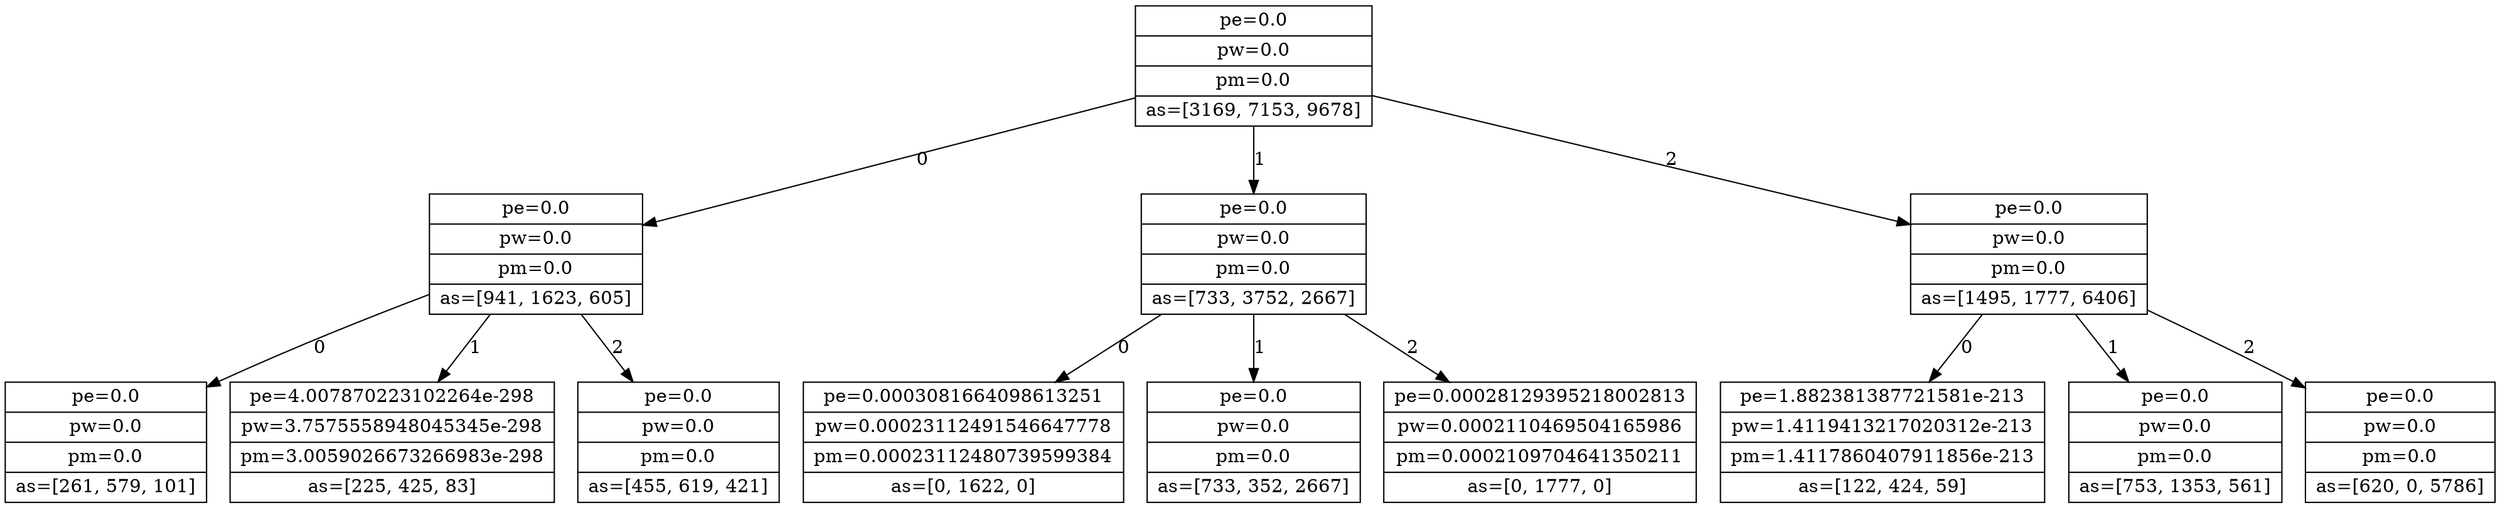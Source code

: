 digraph nodes {
	node [shape=record];
	name0 [label="{pe=0.0 | pw=0.0 | pm=0.0 | as=[3169, 7153, 9678]}"];
	name1 [label="{pe=0.0 | pw=0.0 | pm=0.0 | as=[941, 1623, 605]}"];
	name2 [label="{pe=0.0 | pw=0.0 | pm=0.0 | as=[261, 579, 101]}"];
	name1 -> name2 [label=0];
	name3 [label="{pe=4.007870223102264e-298 | pw=3.7575558948045345e-298 | pm=3.0059026673266983e-298 | as=[225, 425, 83]}"];
	name1 -> name3 [label=1];
	name4 [label="{pe=0.0 | pw=0.0 | pm=0.0 | as=[455, 619, 421]}"];
	name1 -> name4 [label=2];
	name0 -> name1 [label=0];
	name5 [label="{pe=0.0 | pw=0.0 | pm=0.0 | as=[733, 3752, 2667]}"];
	name6 [label="{pe=0.0003081664098613251 | pw=0.00023112491546647778 | pm=0.00023112480739599384 | as=[0, 1622, 0]}"];
	name5 -> name6 [label=0];
	name7 [label="{pe=0.0 | pw=0.0 | pm=0.0 | as=[733, 352, 2667]}"];
	name5 -> name7 [label=1];
	name8 [label="{pe=0.00028129395218002813 | pw=0.0002110469504165986 | pm=0.0002109704641350211 | as=[0, 1777, 0]}"];
	name5 -> name8 [label=2];
	name0 -> name5 [label=1];
	name9 [label="{pe=0.0 | pw=0.0 | pm=0.0 | as=[1495, 1777, 6406]}"];
	name10 [label="{pe=1.882381387721581e-213 | pw=1.4119413217020312e-213 | pm=1.4117860407911856e-213 | as=[122, 424, 59]}"];
	name9 -> name10 [label=0];
	name11 [label="{pe=0.0 | pw=0.0 | pm=0.0 | as=[753, 1353, 561]}"];
	name9 -> name11 [label=1];
	name12 [label="{pe=0.0 | pw=0.0 | pm=0.0 | as=[620, 0, 5786]}"];
	name9 -> name12 [label=2];
	name0 -> name9 [label=2];
}

digraph nodes {
	node [shape=record];
	name0 [label="{pe=0.0 | pw=0.0 | pm=0.0 | as=[3323, 7422, 9255]}"];
	name1 [label="{pe=0.0 | pw=0.0 | pm=0.0 | as=[1052, 1672, 599]}"];
	name2 [label="{pe=0.0 | pw=0.0 | pm=0.0 | as=[314, 620, 118]}"];
	name1 -> name2 [label=0];
	name3 [label="{pe=2.78101974086293e-310 | pw=2.60722485006524e-310 | pm=2.0857648056472e-310 | as=[278, 445, 65]}"];
	name1 -> name3 [label=1];
	name4 [label="{pe=0.0 | pw=0.0 | pm=0.0 | as=[460, 607, 416]}"];
	name1 -> name4 [label=2];
	name0 -> name1 [label=0];
	name5 [label="{pe=0.0 | pw=0.0 | pm=0.0 | as=[788, 3906, 2727]}"];
	name6 [label="{pe=0.00029895366218236175 | pw=0.0002242153447696423 | pm=0.0002242152466367713 | as=[0, 1672, 0]}"];
	name5 -> name6 [label=0];
	name7 [label="{pe=0.0 | pw=0.0 | pm=0.0 | as=[788, 391, 2727]}"];
	name5 -> name7 [label=1];
	name8 [label="{pe=0.00027122321670735016 | pw=0.0002034930198809929 | pm=0.0002034174125305126 | as=[0, 1843, 0]}"];
	name5 -> name8 [label=2];
	name0 -> name5 [label=1];
	name9 [label="{pe=0.0 | pw=0.0 | pm=0.0 | as=[1483, 1844, 5928]}"];
	name10 [label="{pe=1.1565316939301417e-219 | pw=8.683271384822718e-220 | pm=8.673987704476063e-220 | as=[138, 403, 58]}"];
	name9 -> name10 [label=0];
	name11 [label="{pe=0.0 | pw=0.0 | pm=0.0 | as=[744, 1441, 542]}"];
	name9 -> name11 [label=1];
	name12 [label="{pe=0.0 | pw=0.0 | pm=0.0 | as=[601, 0, 5327]}"];
	name9 -> name12 [label=2];
	name0 -> name9 [label=2];
}

